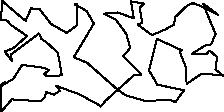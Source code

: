 unitsize(0.001cm);
// 24567.7
draw((1357,1905)--(1327,1893));
draw((1327,1893)--(1533,1780));
draw((1533,1780)--(1660,1556));
draw((1660,1556)--(1307,964));
draw((1307,964)--(1544,863));
draw((1544,863)--(2049,417));
draw((2049,417)--(2221,291));
draw((2221,291)--(2576,189));
draw((2576,189)--(2990,214));
draw((2990,214)--(3099,173));
draw((3099,173)--(3249,378));
draw((3249,378)--(3124,408));
draw((3124,408)--(2781,478));
draw((2781,478)--(2636,727));
draw((2636,727)--(2650,802));
draw((2650,802)--(2773,1286));
draw((2773,1286)--(3213,1085));
draw((3213,1085)--(3174,1064));
draw((3174,1064)--(3278,799));
draw((3278,799)--(3297,491));
draw((3297,491)--(3564,676));
draw((3564,676)--(3939,640));
draw((3939,640)--(3806,746));
draw((3806,746)--(3835,963));
draw((3835,963)--(3704,1082));
draw((3704,1082)--(3646,1018));
draw((3646,1018)--(3394,1028));
draw((3394,1028)--(3635,1174));
draw((3635,1174)--(3729,1188));
draw((3729,1188)--(3808,1375));
draw((3808,1375)--(3736,1542));
draw((3736,1542)--(3586,1909));
draw((3586,1909)--(3853,1712));
draw((3853,1712)--(3499,1885));
draw((3499,1885)--(3409,1917));
draw((3409,1917)--(3314,1881));
draw((3314,1881)--(3092,1668));
draw((3092,1668)--(3078,1541));
draw((3078,1541)--(2933,1459));
draw((2933,1459)--(2687,1353));
draw((2687,1353)--(2433,1538));
draw((2433,1538)--(2513,1572));
draw((2513,1572)--(2469,1838));
draw((2469,1838)--(2552,1909));
draw((2552,1909)--(2312,1949));
draw((2312,1949)--(2318,1925));
draw((2318,1925)--(2365,1649));
draw((2365,1649)--(2082,1753));
draw((2082,1753)--(1838,1732));
draw((1838,1732)--(2048,1628));
draw((2048,1628)--(2232,1374));
draw((2232,1374)--(2302,1127));
draw((2302,1127)--(2178,978));
draw((2178,978)--(2499,658));
draw((2499,658)--(2361,640));
draw((2361,640)--(1868,197));
draw((1868,197)--(1779,90));
draw((1779,90)--(1774,107));
draw((1774,107)--(1410,307));
draw((1410,307)--(1000,457));
draw((1000,457)--(1031,428));
draw((1031,428)--(1058,372));
draw((1058,372)--(960,303));
draw((960,303)--(913,317));
draw((913,317)--(812,351));
draw((812,351)--(805,272));
draw((805,272)--(721,186));
draw((721,186)--(213,220));
draw((213,220)--(29,6));
draw((29,6)--(14,454));
draw((14,454)--(99,536));
draw((99,536)--(40,462));
draw((40,462)--(242,584));
draw((242,584)--(396,828));
draw((396,828)--(779,777));
draw((779,777)--(868,731));
draw((868,731)--(781,671));
draw((781,671)--(834,629));
draw((834,629)--(1097,643));
draw((1097,643)--(1027,1041));
draw((1027,1041)--(826,1226));
draw((826,1226)--(737,1285));
draw((737,1285)--(693,1383));
draw((693,1383)--(192,1004));
draw((192,1004)--(219,898));
draw((219,898)--(86,1065));
draw((86,1065)--(234,1118));
draw((234,1118)--(482,1337));
draw((482,1337)--(185,1542));
draw((185,1542)--(138,1610));
draw((138,1610)--(22,1617));
draw((22,1617)--(43,1957));
draw((43,1957)--(323,1714));
draw((323,1714)--(457,1607));
draw((457,1607)--(554,1825));
draw((554,1825)--(705,1812));
draw((705,1812)--(901,1552));
draw((901,1552)--(1183,1391));
draw((1183,1391)--(1362,1526));
draw((1362,1526)--(1357,1905));
